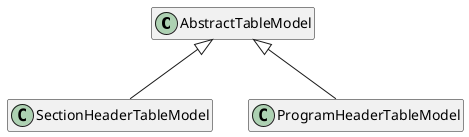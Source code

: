 @startuml

class AbstractTableModel {
  #bool indexIsValidAndInDataRange(const QModelIndex & index) const noexcept;
}


class SectionHeaderTableModel {
}

AbstractTableModel <|--SectionHeaderTableModel


class ProgramHeaderTableModel {
}

AbstractTableModel <|--ProgramHeaderTableModel

hide methods
hide attributes

@enduml

